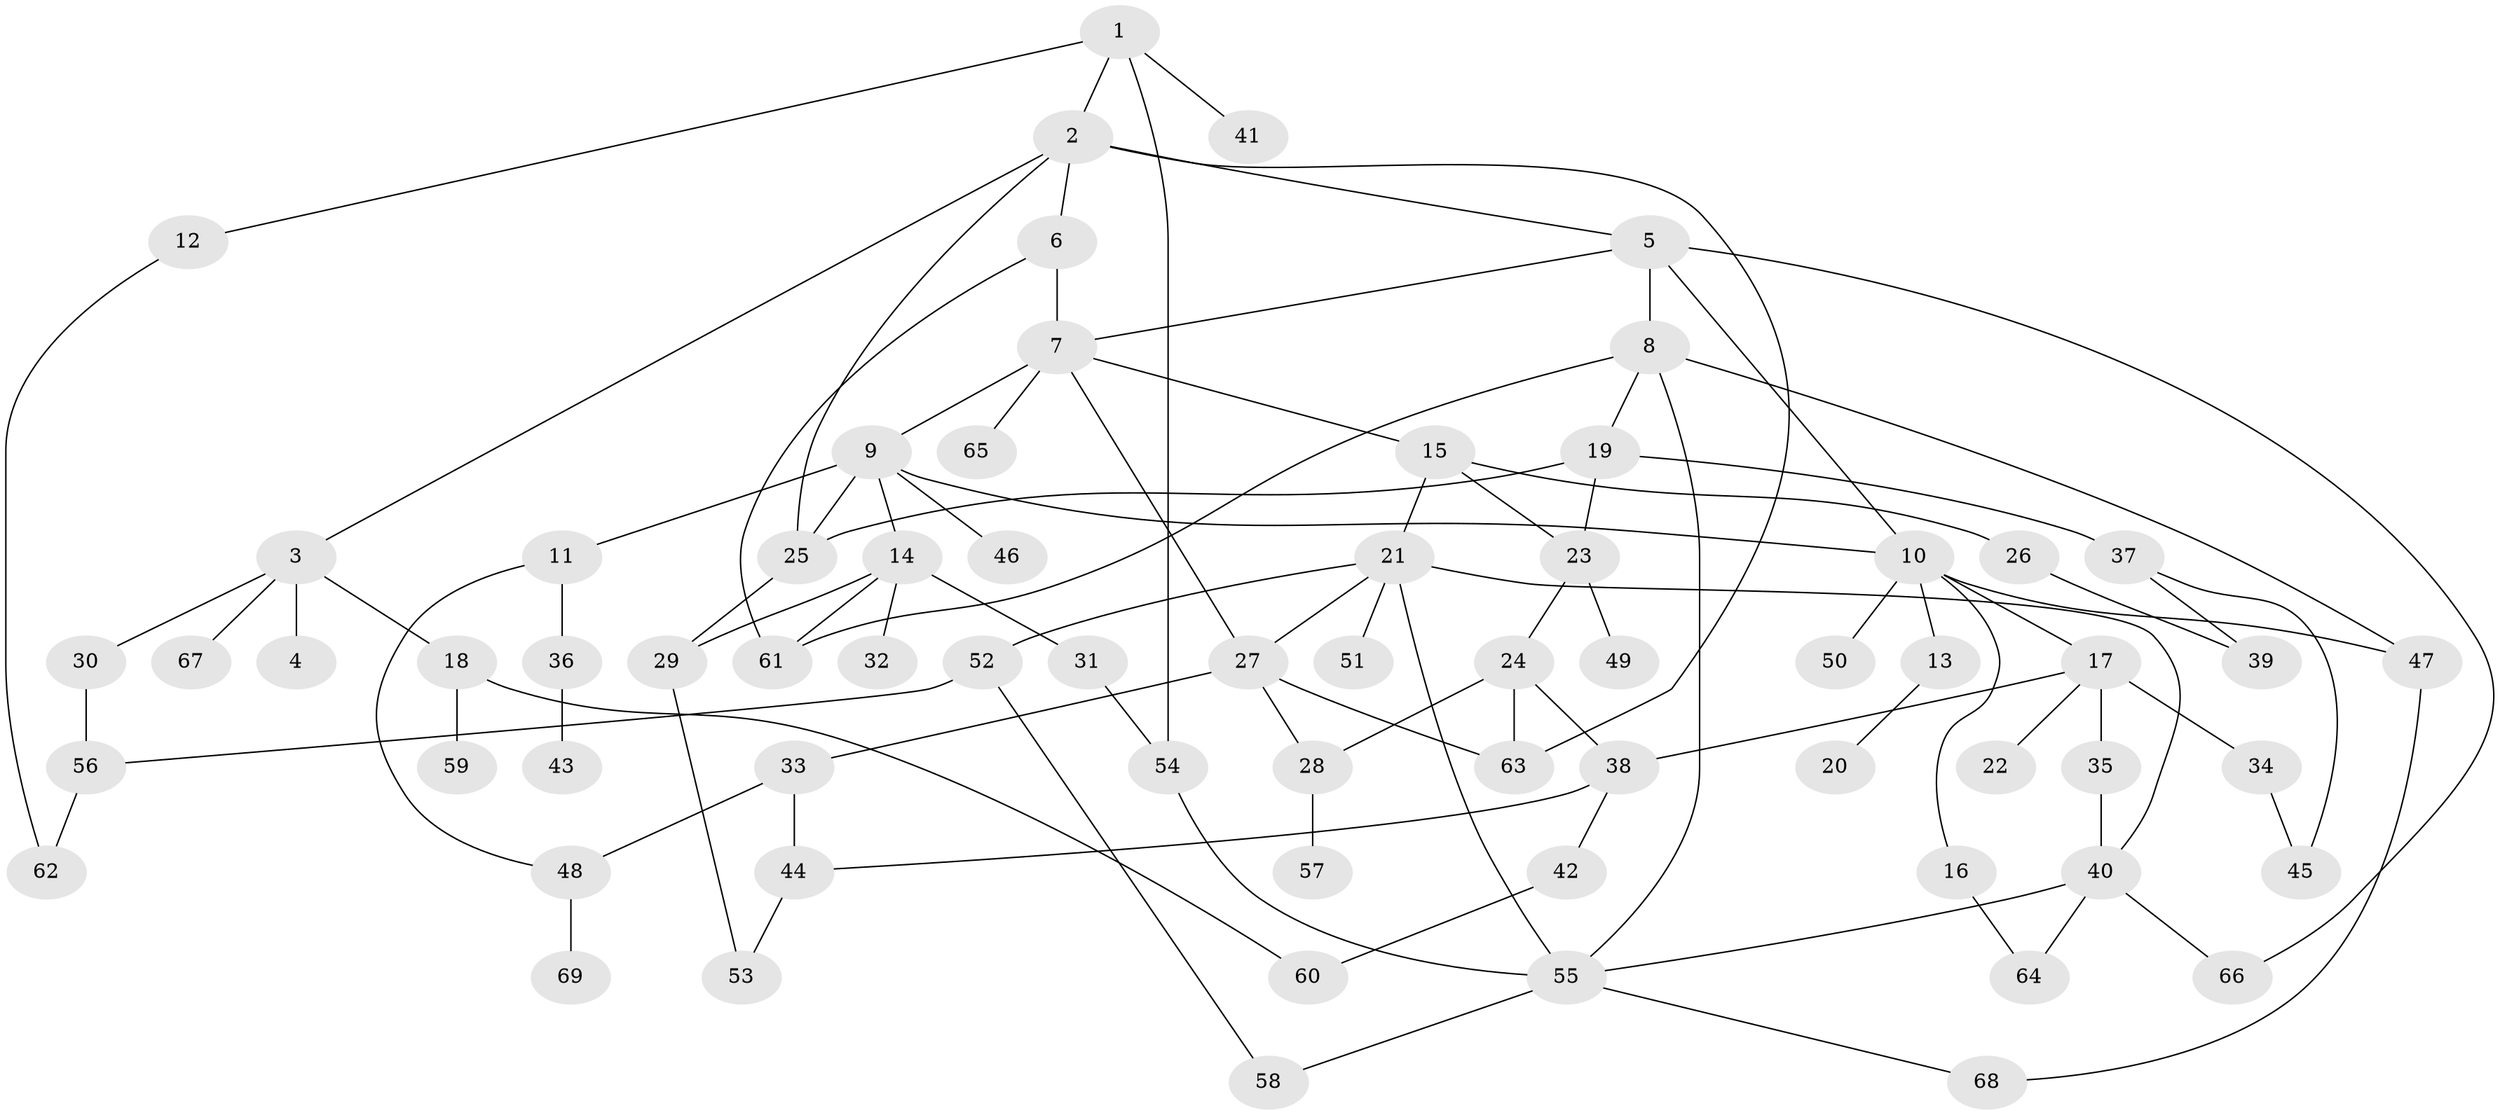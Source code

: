 // Generated by graph-tools (version 1.1) at 2025/34/03/09/25 02:34:15]
// undirected, 69 vertices, 99 edges
graph export_dot {
graph [start="1"]
  node [color=gray90,style=filled];
  1;
  2;
  3;
  4;
  5;
  6;
  7;
  8;
  9;
  10;
  11;
  12;
  13;
  14;
  15;
  16;
  17;
  18;
  19;
  20;
  21;
  22;
  23;
  24;
  25;
  26;
  27;
  28;
  29;
  30;
  31;
  32;
  33;
  34;
  35;
  36;
  37;
  38;
  39;
  40;
  41;
  42;
  43;
  44;
  45;
  46;
  47;
  48;
  49;
  50;
  51;
  52;
  53;
  54;
  55;
  56;
  57;
  58;
  59;
  60;
  61;
  62;
  63;
  64;
  65;
  66;
  67;
  68;
  69;
  1 -- 2;
  1 -- 12;
  1 -- 41;
  1 -- 54;
  2 -- 3;
  2 -- 5;
  2 -- 6;
  2 -- 63;
  2 -- 25;
  3 -- 4;
  3 -- 18;
  3 -- 30;
  3 -- 67;
  5 -- 7;
  5 -- 8;
  5 -- 10;
  5 -- 66;
  6 -- 61;
  6 -- 7;
  7 -- 9;
  7 -- 15;
  7 -- 27;
  7 -- 65;
  8 -- 19;
  8 -- 61;
  8 -- 55;
  8 -- 47;
  9 -- 11;
  9 -- 14;
  9 -- 25;
  9 -- 46;
  9 -- 10;
  10 -- 13;
  10 -- 16;
  10 -- 17;
  10 -- 47;
  10 -- 50;
  11 -- 36;
  11 -- 48;
  12 -- 62;
  13 -- 20;
  14 -- 29;
  14 -- 31;
  14 -- 32;
  14 -- 61;
  15 -- 21;
  15 -- 26;
  15 -- 23;
  16 -- 64;
  17 -- 22;
  17 -- 34;
  17 -- 35;
  17 -- 38;
  18 -- 59;
  18 -- 60;
  19 -- 23;
  19 -- 37;
  19 -- 25;
  21 -- 51;
  21 -- 52;
  21 -- 27;
  21 -- 55;
  21 -- 40;
  23 -- 24;
  23 -- 49;
  24 -- 38;
  24 -- 63;
  24 -- 28;
  25 -- 29;
  26 -- 39;
  27 -- 28;
  27 -- 33;
  27 -- 63;
  28 -- 57;
  29 -- 53;
  30 -- 56;
  31 -- 54;
  33 -- 44;
  33 -- 48;
  34 -- 45;
  35 -- 40;
  36 -- 43;
  37 -- 45;
  37 -- 39;
  38 -- 42;
  38 -- 44;
  40 -- 55;
  40 -- 64;
  40 -- 66;
  42 -- 60;
  44 -- 53;
  47 -- 68;
  48 -- 69;
  52 -- 58;
  52 -- 56;
  54 -- 55;
  55 -- 58;
  55 -- 68;
  56 -- 62;
}
